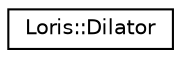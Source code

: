 digraph "Graphical Class Hierarchy"
{
 // LATEX_PDF_SIZE
  edge [fontname="Helvetica",fontsize="10",labelfontname="Helvetica",labelfontsize="10"];
  node [fontname="Helvetica",fontsize="10",shape=record];
  rankdir="LR";
  Node0 [label="Loris::Dilator",height=0.2,width=0.4,color="black", fillcolor="white", style="filled",URL="$a00147.html",tooltip=" "];
}

